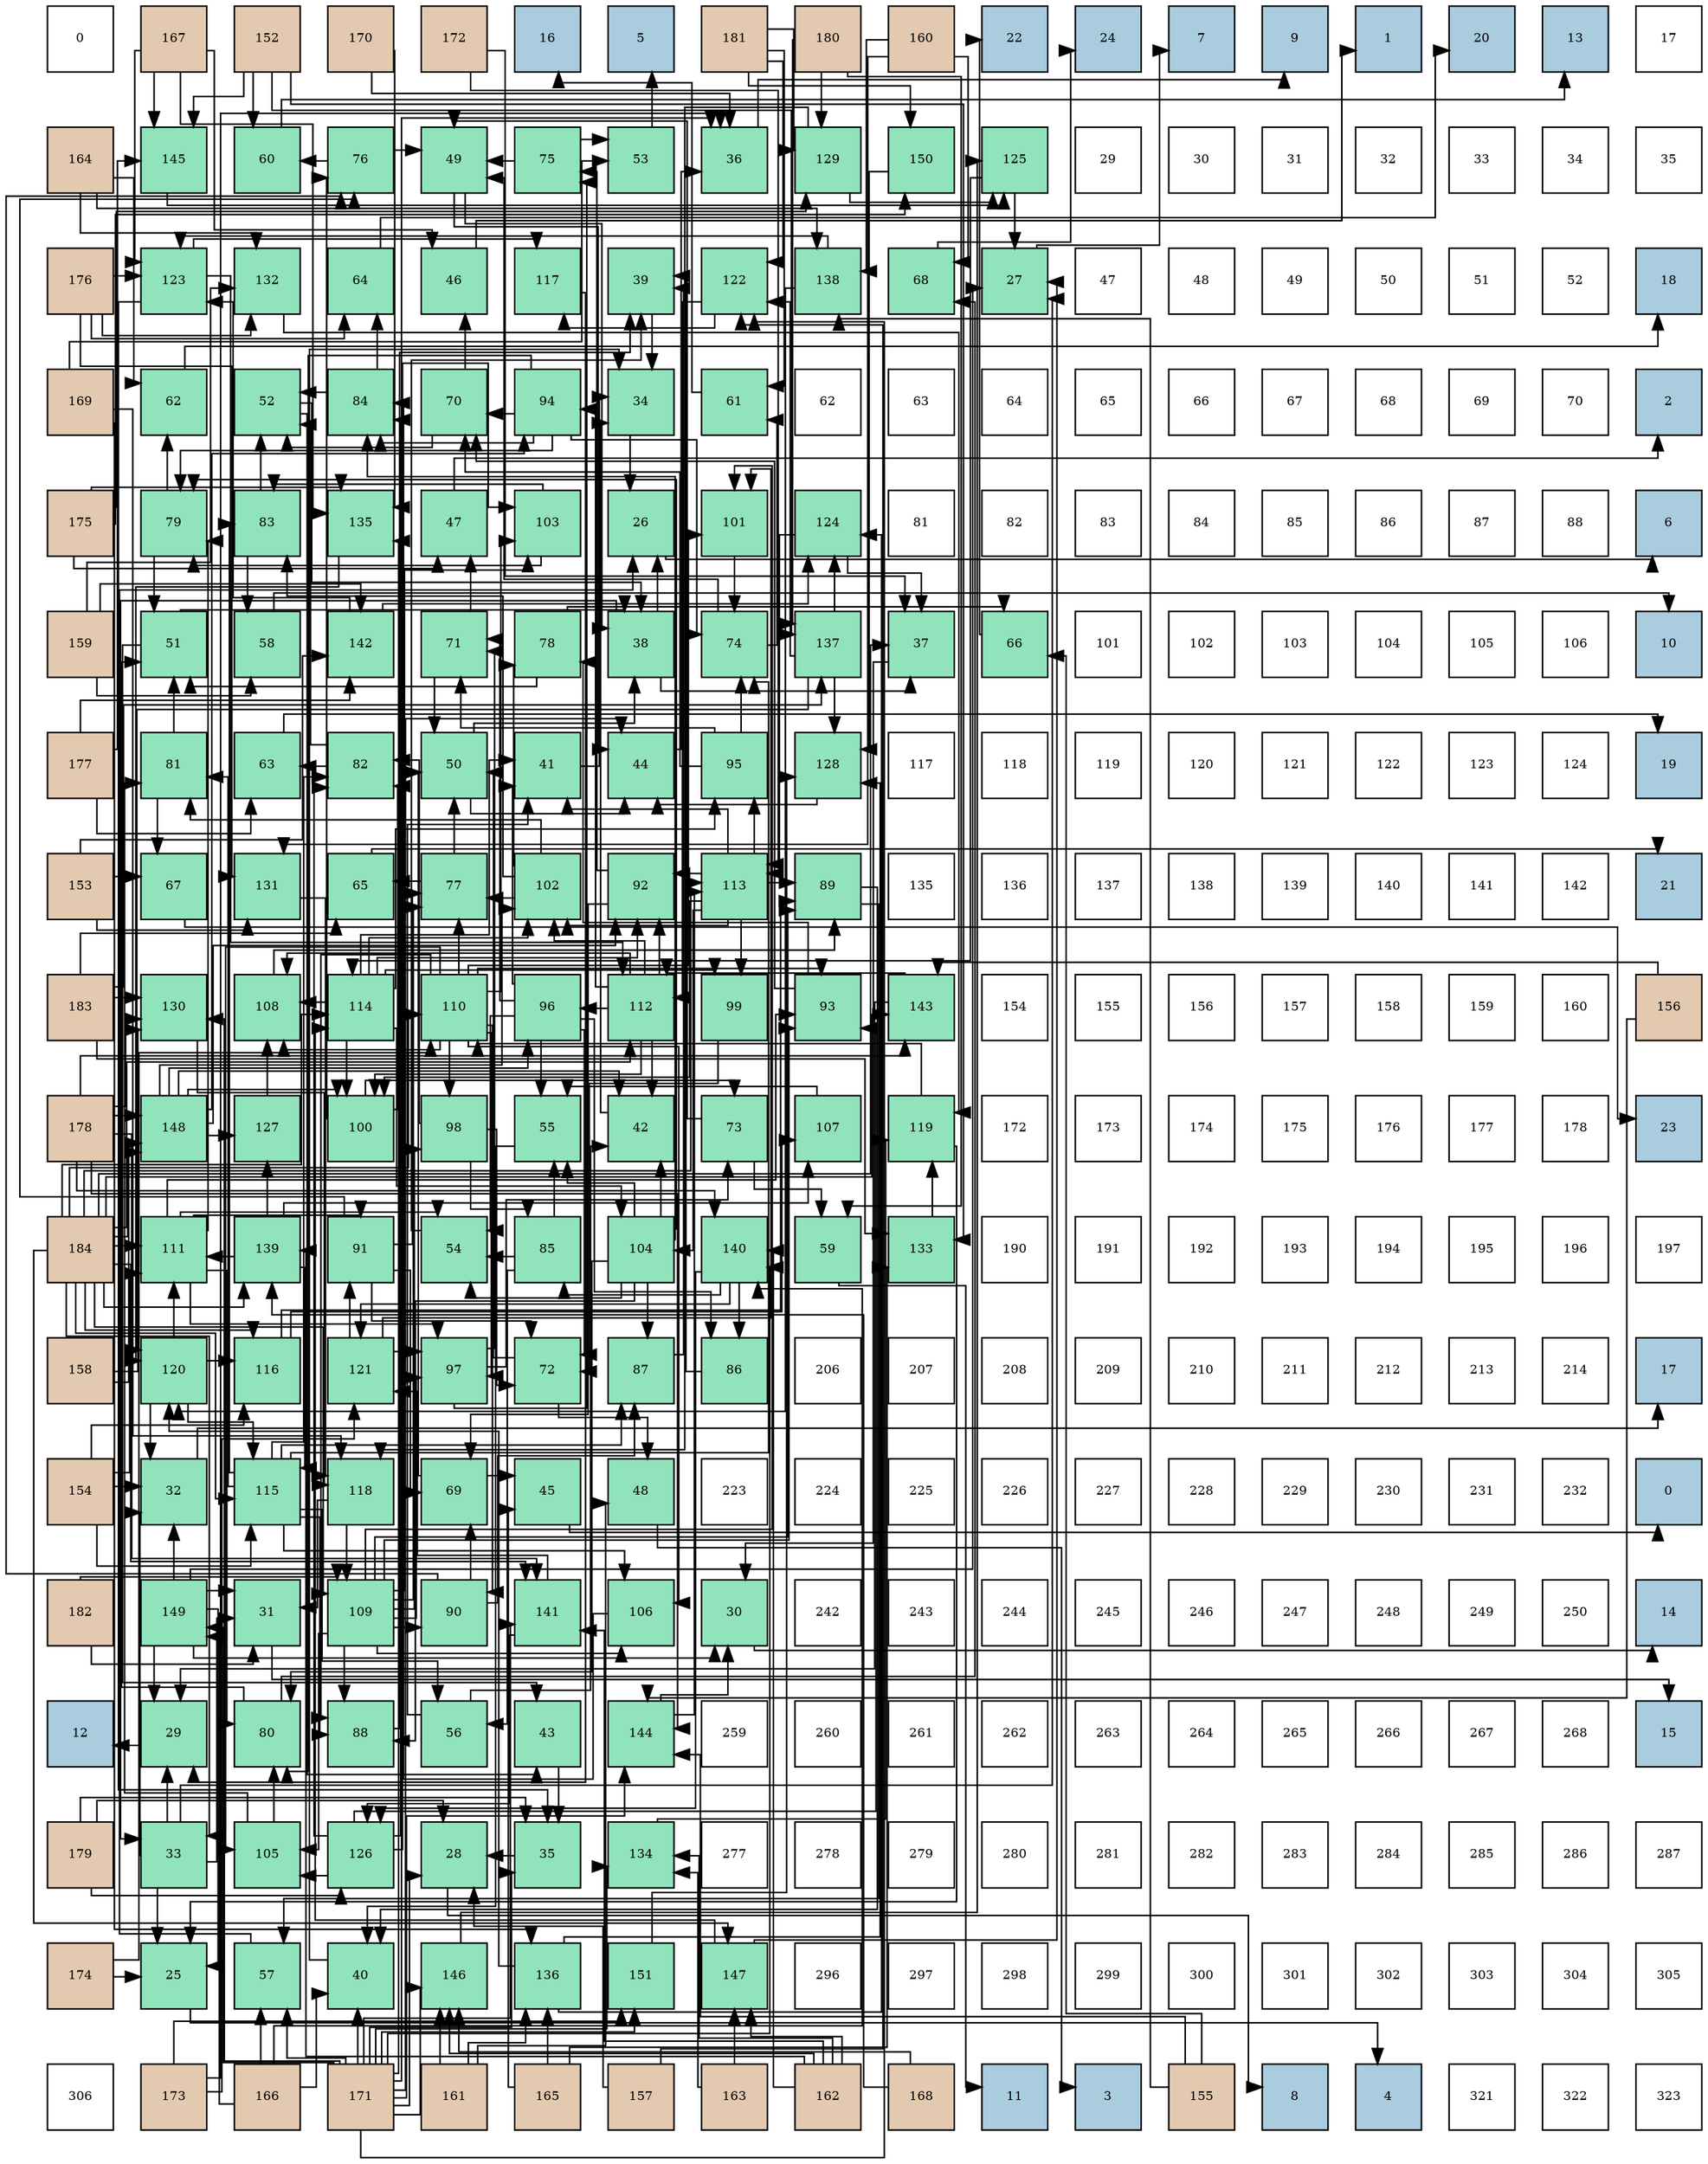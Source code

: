 digraph layout{
 rankdir=TB;
 splines=ortho;
 node [style=filled shape=square fixedsize=true width=0.6];
0[label="0", fontsize=8, fillcolor="#ffffff"];
1[label="167", fontsize=8, fillcolor="#e3c9af"];
2[label="152", fontsize=8, fillcolor="#e3c9af"];
3[label="170", fontsize=8, fillcolor="#e3c9af"];
4[label="172", fontsize=8, fillcolor="#e3c9af"];
5[label="16", fontsize=8, fillcolor="#a9ccde"];
6[label="5", fontsize=8, fillcolor="#a9ccde"];
7[label="181", fontsize=8, fillcolor="#e3c9af"];
8[label="180", fontsize=8, fillcolor="#e3c9af"];
9[label="160", fontsize=8, fillcolor="#e3c9af"];
10[label="22", fontsize=8, fillcolor="#a9ccde"];
11[label="24", fontsize=8, fillcolor="#a9ccde"];
12[label="7", fontsize=8, fillcolor="#a9ccde"];
13[label="9", fontsize=8, fillcolor="#a9ccde"];
14[label="1", fontsize=8, fillcolor="#a9ccde"];
15[label="20", fontsize=8, fillcolor="#a9ccde"];
16[label="13", fontsize=8, fillcolor="#a9ccde"];
17[label="17", fontsize=8, fillcolor="#ffffff"];
18[label="164", fontsize=8, fillcolor="#e3c9af"];
19[label="145", fontsize=8, fillcolor="#91e3bb"];
20[label="60", fontsize=8, fillcolor="#91e3bb"];
21[label="76", fontsize=8, fillcolor="#91e3bb"];
22[label="49", fontsize=8, fillcolor="#91e3bb"];
23[label="75", fontsize=8, fillcolor="#91e3bb"];
24[label="53", fontsize=8, fillcolor="#91e3bb"];
25[label="36", fontsize=8, fillcolor="#91e3bb"];
26[label="129", fontsize=8, fillcolor="#91e3bb"];
27[label="150", fontsize=8, fillcolor="#91e3bb"];
28[label="125", fontsize=8, fillcolor="#91e3bb"];
29[label="29", fontsize=8, fillcolor="#ffffff"];
30[label="30", fontsize=8, fillcolor="#ffffff"];
31[label="31", fontsize=8, fillcolor="#ffffff"];
32[label="32", fontsize=8, fillcolor="#ffffff"];
33[label="33", fontsize=8, fillcolor="#ffffff"];
34[label="34", fontsize=8, fillcolor="#ffffff"];
35[label="35", fontsize=8, fillcolor="#ffffff"];
36[label="176", fontsize=8, fillcolor="#e3c9af"];
37[label="123", fontsize=8, fillcolor="#91e3bb"];
38[label="132", fontsize=8, fillcolor="#91e3bb"];
39[label="64", fontsize=8, fillcolor="#91e3bb"];
40[label="46", fontsize=8, fillcolor="#91e3bb"];
41[label="117", fontsize=8, fillcolor="#91e3bb"];
42[label="39", fontsize=8, fillcolor="#91e3bb"];
43[label="122", fontsize=8, fillcolor="#91e3bb"];
44[label="138", fontsize=8, fillcolor="#91e3bb"];
45[label="68", fontsize=8, fillcolor="#91e3bb"];
46[label="27", fontsize=8, fillcolor="#91e3bb"];
47[label="47", fontsize=8, fillcolor="#ffffff"];
48[label="48", fontsize=8, fillcolor="#ffffff"];
49[label="49", fontsize=8, fillcolor="#ffffff"];
50[label="50", fontsize=8, fillcolor="#ffffff"];
51[label="51", fontsize=8, fillcolor="#ffffff"];
52[label="52", fontsize=8, fillcolor="#ffffff"];
53[label="18", fontsize=8, fillcolor="#a9ccde"];
54[label="169", fontsize=8, fillcolor="#e3c9af"];
55[label="62", fontsize=8, fillcolor="#91e3bb"];
56[label="52", fontsize=8, fillcolor="#91e3bb"];
57[label="84", fontsize=8, fillcolor="#91e3bb"];
58[label="70", fontsize=8, fillcolor="#91e3bb"];
59[label="94", fontsize=8, fillcolor="#91e3bb"];
60[label="34", fontsize=8, fillcolor="#91e3bb"];
61[label="61", fontsize=8, fillcolor="#91e3bb"];
62[label="62", fontsize=8, fillcolor="#ffffff"];
63[label="63", fontsize=8, fillcolor="#ffffff"];
64[label="64", fontsize=8, fillcolor="#ffffff"];
65[label="65", fontsize=8, fillcolor="#ffffff"];
66[label="66", fontsize=8, fillcolor="#ffffff"];
67[label="67", fontsize=8, fillcolor="#ffffff"];
68[label="68", fontsize=8, fillcolor="#ffffff"];
69[label="69", fontsize=8, fillcolor="#ffffff"];
70[label="70", fontsize=8, fillcolor="#ffffff"];
71[label="2", fontsize=8, fillcolor="#a9ccde"];
72[label="175", fontsize=8, fillcolor="#e3c9af"];
73[label="79", fontsize=8, fillcolor="#91e3bb"];
74[label="83", fontsize=8, fillcolor="#91e3bb"];
75[label="135", fontsize=8, fillcolor="#91e3bb"];
76[label="47", fontsize=8, fillcolor="#91e3bb"];
77[label="103", fontsize=8, fillcolor="#91e3bb"];
78[label="26", fontsize=8, fillcolor="#91e3bb"];
79[label="101", fontsize=8, fillcolor="#91e3bb"];
80[label="124", fontsize=8, fillcolor="#91e3bb"];
81[label="81", fontsize=8, fillcolor="#ffffff"];
82[label="82", fontsize=8, fillcolor="#ffffff"];
83[label="83", fontsize=8, fillcolor="#ffffff"];
84[label="84", fontsize=8, fillcolor="#ffffff"];
85[label="85", fontsize=8, fillcolor="#ffffff"];
86[label="86", fontsize=8, fillcolor="#ffffff"];
87[label="87", fontsize=8, fillcolor="#ffffff"];
88[label="88", fontsize=8, fillcolor="#ffffff"];
89[label="6", fontsize=8, fillcolor="#a9ccde"];
90[label="159", fontsize=8, fillcolor="#e3c9af"];
91[label="51", fontsize=8, fillcolor="#91e3bb"];
92[label="58", fontsize=8, fillcolor="#91e3bb"];
93[label="142", fontsize=8, fillcolor="#91e3bb"];
94[label="71", fontsize=8, fillcolor="#91e3bb"];
95[label="78", fontsize=8, fillcolor="#91e3bb"];
96[label="38", fontsize=8, fillcolor="#91e3bb"];
97[label="74", fontsize=8, fillcolor="#91e3bb"];
98[label="137", fontsize=8, fillcolor="#91e3bb"];
99[label="37", fontsize=8, fillcolor="#91e3bb"];
100[label="66", fontsize=8, fillcolor="#91e3bb"];
101[label="101", fontsize=8, fillcolor="#ffffff"];
102[label="102", fontsize=8, fillcolor="#ffffff"];
103[label="103", fontsize=8, fillcolor="#ffffff"];
104[label="104", fontsize=8, fillcolor="#ffffff"];
105[label="105", fontsize=8, fillcolor="#ffffff"];
106[label="106", fontsize=8, fillcolor="#ffffff"];
107[label="10", fontsize=8, fillcolor="#a9ccde"];
108[label="177", fontsize=8, fillcolor="#e3c9af"];
109[label="81", fontsize=8, fillcolor="#91e3bb"];
110[label="63", fontsize=8, fillcolor="#91e3bb"];
111[label="82", fontsize=8, fillcolor="#91e3bb"];
112[label="50", fontsize=8, fillcolor="#91e3bb"];
113[label="41", fontsize=8, fillcolor="#91e3bb"];
114[label="44", fontsize=8, fillcolor="#91e3bb"];
115[label="95", fontsize=8, fillcolor="#91e3bb"];
116[label="128", fontsize=8, fillcolor="#91e3bb"];
117[label="117", fontsize=8, fillcolor="#ffffff"];
118[label="118", fontsize=8, fillcolor="#ffffff"];
119[label="119", fontsize=8, fillcolor="#ffffff"];
120[label="120", fontsize=8, fillcolor="#ffffff"];
121[label="121", fontsize=8, fillcolor="#ffffff"];
122[label="122", fontsize=8, fillcolor="#ffffff"];
123[label="123", fontsize=8, fillcolor="#ffffff"];
124[label="124", fontsize=8, fillcolor="#ffffff"];
125[label="19", fontsize=8, fillcolor="#a9ccde"];
126[label="153", fontsize=8, fillcolor="#e3c9af"];
127[label="67", fontsize=8, fillcolor="#91e3bb"];
128[label="131", fontsize=8, fillcolor="#91e3bb"];
129[label="65", fontsize=8, fillcolor="#91e3bb"];
130[label="77", fontsize=8, fillcolor="#91e3bb"];
131[label="102", fontsize=8, fillcolor="#91e3bb"];
132[label="92", fontsize=8, fillcolor="#91e3bb"];
133[label="113", fontsize=8, fillcolor="#91e3bb"];
134[label="89", fontsize=8, fillcolor="#91e3bb"];
135[label="135", fontsize=8, fillcolor="#ffffff"];
136[label="136", fontsize=8, fillcolor="#ffffff"];
137[label="137", fontsize=8, fillcolor="#ffffff"];
138[label="138", fontsize=8, fillcolor="#ffffff"];
139[label="139", fontsize=8, fillcolor="#ffffff"];
140[label="140", fontsize=8, fillcolor="#ffffff"];
141[label="141", fontsize=8, fillcolor="#ffffff"];
142[label="142", fontsize=8, fillcolor="#ffffff"];
143[label="21", fontsize=8, fillcolor="#a9ccde"];
144[label="183", fontsize=8, fillcolor="#e3c9af"];
145[label="130", fontsize=8, fillcolor="#91e3bb"];
146[label="108", fontsize=8, fillcolor="#91e3bb"];
147[label="114", fontsize=8, fillcolor="#91e3bb"];
148[label="110", fontsize=8, fillcolor="#91e3bb"];
149[label="96", fontsize=8, fillcolor="#91e3bb"];
150[label="112", fontsize=8, fillcolor="#91e3bb"];
151[label="99", fontsize=8, fillcolor="#91e3bb"];
152[label="93", fontsize=8, fillcolor="#91e3bb"];
153[label="143", fontsize=8, fillcolor="#91e3bb"];
154[label="154", fontsize=8, fillcolor="#ffffff"];
155[label="155", fontsize=8, fillcolor="#ffffff"];
156[label="156", fontsize=8, fillcolor="#ffffff"];
157[label="157", fontsize=8, fillcolor="#ffffff"];
158[label="158", fontsize=8, fillcolor="#ffffff"];
159[label="159", fontsize=8, fillcolor="#ffffff"];
160[label="160", fontsize=8, fillcolor="#ffffff"];
161[label="156", fontsize=8, fillcolor="#e3c9af"];
162[label="178", fontsize=8, fillcolor="#e3c9af"];
163[label="148", fontsize=8, fillcolor="#91e3bb"];
164[label="127", fontsize=8, fillcolor="#91e3bb"];
165[label="100", fontsize=8, fillcolor="#91e3bb"];
166[label="98", fontsize=8, fillcolor="#91e3bb"];
167[label="55", fontsize=8, fillcolor="#91e3bb"];
168[label="42", fontsize=8, fillcolor="#91e3bb"];
169[label="73", fontsize=8, fillcolor="#91e3bb"];
170[label="107", fontsize=8, fillcolor="#91e3bb"];
171[label="119", fontsize=8, fillcolor="#91e3bb"];
172[label="172", fontsize=8, fillcolor="#ffffff"];
173[label="173", fontsize=8, fillcolor="#ffffff"];
174[label="174", fontsize=8, fillcolor="#ffffff"];
175[label="175", fontsize=8, fillcolor="#ffffff"];
176[label="176", fontsize=8, fillcolor="#ffffff"];
177[label="177", fontsize=8, fillcolor="#ffffff"];
178[label="178", fontsize=8, fillcolor="#ffffff"];
179[label="23", fontsize=8, fillcolor="#a9ccde"];
180[label="184", fontsize=8, fillcolor="#e3c9af"];
181[label="111", fontsize=8, fillcolor="#91e3bb"];
182[label="139", fontsize=8, fillcolor="#91e3bb"];
183[label="91", fontsize=8, fillcolor="#91e3bb"];
184[label="54", fontsize=8, fillcolor="#91e3bb"];
185[label="85", fontsize=8, fillcolor="#91e3bb"];
186[label="104", fontsize=8, fillcolor="#91e3bb"];
187[label="140", fontsize=8, fillcolor="#91e3bb"];
188[label="59", fontsize=8, fillcolor="#91e3bb"];
189[label="133", fontsize=8, fillcolor="#91e3bb"];
190[label="190", fontsize=8, fillcolor="#ffffff"];
191[label="191", fontsize=8, fillcolor="#ffffff"];
192[label="192", fontsize=8, fillcolor="#ffffff"];
193[label="193", fontsize=8, fillcolor="#ffffff"];
194[label="194", fontsize=8, fillcolor="#ffffff"];
195[label="195", fontsize=8, fillcolor="#ffffff"];
196[label="196", fontsize=8, fillcolor="#ffffff"];
197[label="197", fontsize=8, fillcolor="#ffffff"];
198[label="158", fontsize=8, fillcolor="#e3c9af"];
199[label="120", fontsize=8, fillcolor="#91e3bb"];
200[label="116", fontsize=8, fillcolor="#91e3bb"];
201[label="121", fontsize=8, fillcolor="#91e3bb"];
202[label="97", fontsize=8, fillcolor="#91e3bb"];
203[label="72", fontsize=8, fillcolor="#91e3bb"];
204[label="87", fontsize=8, fillcolor="#91e3bb"];
205[label="86", fontsize=8, fillcolor="#91e3bb"];
206[label="206", fontsize=8, fillcolor="#ffffff"];
207[label="207", fontsize=8, fillcolor="#ffffff"];
208[label="208", fontsize=8, fillcolor="#ffffff"];
209[label="209", fontsize=8, fillcolor="#ffffff"];
210[label="210", fontsize=8, fillcolor="#ffffff"];
211[label="211", fontsize=8, fillcolor="#ffffff"];
212[label="212", fontsize=8, fillcolor="#ffffff"];
213[label="213", fontsize=8, fillcolor="#ffffff"];
214[label="214", fontsize=8, fillcolor="#ffffff"];
215[label="17", fontsize=8, fillcolor="#a9ccde"];
216[label="154", fontsize=8, fillcolor="#e3c9af"];
217[label="32", fontsize=8, fillcolor="#91e3bb"];
218[label="115", fontsize=8, fillcolor="#91e3bb"];
219[label="118", fontsize=8, fillcolor="#91e3bb"];
220[label="69", fontsize=8, fillcolor="#91e3bb"];
221[label="45", fontsize=8, fillcolor="#91e3bb"];
222[label="48", fontsize=8, fillcolor="#91e3bb"];
223[label="223", fontsize=8, fillcolor="#ffffff"];
224[label="224", fontsize=8, fillcolor="#ffffff"];
225[label="225", fontsize=8, fillcolor="#ffffff"];
226[label="226", fontsize=8, fillcolor="#ffffff"];
227[label="227", fontsize=8, fillcolor="#ffffff"];
228[label="228", fontsize=8, fillcolor="#ffffff"];
229[label="229", fontsize=8, fillcolor="#ffffff"];
230[label="230", fontsize=8, fillcolor="#ffffff"];
231[label="231", fontsize=8, fillcolor="#ffffff"];
232[label="232", fontsize=8, fillcolor="#ffffff"];
233[label="0", fontsize=8, fillcolor="#a9ccde"];
234[label="182", fontsize=8, fillcolor="#e3c9af"];
235[label="149", fontsize=8, fillcolor="#91e3bb"];
236[label="31", fontsize=8, fillcolor="#91e3bb"];
237[label="109", fontsize=8, fillcolor="#91e3bb"];
238[label="90", fontsize=8, fillcolor="#91e3bb"];
239[label="141", fontsize=8, fillcolor="#91e3bb"];
240[label="106", fontsize=8, fillcolor="#91e3bb"];
241[label="30", fontsize=8, fillcolor="#91e3bb"];
242[label="242", fontsize=8, fillcolor="#ffffff"];
243[label="243", fontsize=8, fillcolor="#ffffff"];
244[label="244", fontsize=8, fillcolor="#ffffff"];
245[label="245", fontsize=8, fillcolor="#ffffff"];
246[label="246", fontsize=8, fillcolor="#ffffff"];
247[label="247", fontsize=8, fillcolor="#ffffff"];
248[label="248", fontsize=8, fillcolor="#ffffff"];
249[label="249", fontsize=8, fillcolor="#ffffff"];
250[label="250", fontsize=8, fillcolor="#ffffff"];
251[label="14", fontsize=8, fillcolor="#a9ccde"];
252[label="12", fontsize=8, fillcolor="#a9ccde"];
253[label="29", fontsize=8, fillcolor="#91e3bb"];
254[label="80", fontsize=8, fillcolor="#91e3bb"];
255[label="88", fontsize=8, fillcolor="#91e3bb"];
256[label="56", fontsize=8, fillcolor="#91e3bb"];
257[label="43", fontsize=8, fillcolor="#91e3bb"];
258[label="144", fontsize=8, fillcolor="#91e3bb"];
259[label="259", fontsize=8, fillcolor="#ffffff"];
260[label="260", fontsize=8, fillcolor="#ffffff"];
261[label="261", fontsize=8, fillcolor="#ffffff"];
262[label="262", fontsize=8, fillcolor="#ffffff"];
263[label="263", fontsize=8, fillcolor="#ffffff"];
264[label="264", fontsize=8, fillcolor="#ffffff"];
265[label="265", fontsize=8, fillcolor="#ffffff"];
266[label="266", fontsize=8, fillcolor="#ffffff"];
267[label="267", fontsize=8, fillcolor="#ffffff"];
268[label="268", fontsize=8, fillcolor="#ffffff"];
269[label="15", fontsize=8, fillcolor="#a9ccde"];
270[label="179", fontsize=8, fillcolor="#e3c9af"];
271[label="33", fontsize=8, fillcolor="#91e3bb"];
272[label="105", fontsize=8, fillcolor="#91e3bb"];
273[label="126", fontsize=8, fillcolor="#91e3bb"];
274[label="28", fontsize=8, fillcolor="#91e3bb"];
275[label="35", fontsize=8, fillcolor="#91e3bb"];
276[label="134", fontsize=8, fillcolor="#91e3bb"];
277[label="277", fontsize=8, fillcolor="#ffffff"];
278[label="278", fontsize=8, fillcolor="#ffffff"];
279[label="279", fontsize=8, fillcolor="#ffffff"];
280[label="280", fontsize=8, fillcolor="#ffffff"];
281[label="281", fontsize=8, fillcolor="#ffffff"];
282[label="282", fontsize=8, fillcolor="#ffffff"];
283[label="283", fontsize=8, fillcolor="#ffffff"];
284[label="284", fontsize=8, fillcolor="#ffffff"];
285[label="285", fontsize=8, fillcolor="#ffffff"];
286[label="286", fontsize=8, fillcolor="#ffffff"];
287[label="287", fontsize=8, fillcolor="#ffffff"];
288[label="174", fontsize=8, fillcolor="#e3c9af"];
289[label="25", fontsize=8, fillcolor="#91e3bb"];
290[label="57", fontsize=8, fillcolor="#91e3bb"];
291[label="40", fontsize=8, fillcolor="#91e3bb"];
292[label="146", fontsize=8, fillcolor="#91e3bb"];
293[label="136", fontsize=8, fillcolor="#91e3bb"];
294[label="151", fontsize=8, fillcolor="#91e3bb"];
295[label="147", fontsize=8, fillcolor="#91e3bb"];
296[label="296", fontsize=8, fillcolor="#ffffff"];
297[label="297", fontsize=8, fillcolor="#ffffff"];
298[label="298", fontsize=8, fillcolor="#ffffff"];
299[label="299", fontsize=8, fillcolor="#ffffff"];
300[label="300", fontsize=8, fillcolor="#ffffff"];
301[label="301", fontsize=8, fillcolor="#ffffff"];
302[label="302", fontsize=8, fillcolor="#ffffff"];
303[label="303", fontsize=8, fillcolor="#ffffff"];
304[label="304", fontsize=8, fillcolor="#ffffff"];
305[label="305", fontsize=8, fillcolor="#ffffff"];
306[label="306", fontsize=8, fillcolor="#ffffff"];
307[label="173", fontsize=8, fillcolor="#e3c9af"];
308[label="166", fontsize=8, fillcolor="#e3c9af"];
309[label="171", fontsize=8, fillcolor="#e3c9af"];
310[label="161", fontsize=8, fillcolor="#e3c9af"];
311[label="165", fontsize=8, fillcolor="#e3c9af"];
312[label="157", fontsize=8, fillcolor="#e3c9af"];
313[label="163", fontsize=8, fillcolor="#e3c9af"];
314[label="162", fontsize=8, fillcolor="#e3c9af"];
315[label="168", fontsize=8, fillcolor="#e3c9af"];
316[label="11", fontsize=8, fillcolor="#a9ccde"];
317[label="3", fontsize=8, fillcolor="#a9ccde"];
318[label="155", fontsize=8, fillcolor="#e3c9af"];
319[label="8", fontsize=8, fillcolor="#a9ccde"];
320[label="4", fontsize=8, fillcolor="#a9ccde"];
321[label="321", fontsize=8, fillcolor="#ffffff"];
322[label="322", fontsize=8, fillcolor="#ffffff"];
323[label="323", fontsize=8, fillcolor="#ffffff"];
edge [constraint=false, style=vis];289 -> 320;
78 -> 89;
46 -> 12;
274 -> 319;
253 -> 252;
241 -> 251;
236 -> 269;
217 -> 215;
271 -> 289;
271 -> 46;
271 -> 253;
271 -> 236;
271 -> 217;
60 -> 78;
275 -> 274;
25 -> 13;
99 -> 241;
96 -> 78;
96 -> 271;
96 -> 99;
42 -> 60;
291 -> 60;
113 -> 60;
168 -> 60;
257 -> 275;
114 -> 25;
221 -> 233;
40 -> 14;
76 -> 71;
222 -> 317;
22 -> 96;
22 -> 114;
112 -> 96;
112 -> 114;
91 -> 96;
91 -> 257;
56 -> 96;
56 -> 257;
24 -> 6;
184 -> 42;
167 -> 291;
256 -> 113;
256 -> 168;
290 -> 78;
92 -> 107;
188 -> 316;
20 -> 16;
61 -> 5;
55 -> 53;
110 -> 125;
39 -> 15;
129 -> 143;
100 -> 10;
127 -> 179;
45 -> 11;
220 -> 221;
220 -> 112;
58 -> 40;
58 -> 56;
94 -> 76;
94 -> 112;
203 -> 222;
203 -> 112;
169 -> 22;
169 -> 188;
97 -> 22;
97 -> 61;
23 -> 22;
23 -> 24;
21 -> 22;
21 -> 20;
130 -> 112;
130 -> 129;
95 -> 91;
95 -> 100;
73 -> 91;
73 -> 55;
254 -> 91;
254 -> 45;
109 -> 91;
109 -> 127;
111 -> 56;
111 -> 110;
74 -> 56;
74 -> 92;
57 -> 56;
57 -> 39;
185 -> 184;
185 -> 167;
185 -> 256;
205 -> 42;
204 -> 42;
255 -> 42;
134 -> 291;
134 -> 290;
238 -> 220;
238 -> 21;
238 -> 204;
183 -> 220;
183 -> 203;
183 -> 21;
183 -> 130;
132 -> 220;
132 -> 23;
152 -> 58;
152 -> 95;
59 -> 58;
59 -> 97;
59 -> 73;
59 -> 254;
59 -> 57;
115 -> 58;
115 -> 94;
115 -> 97;
149 -> 113;
149 -> 184;
149 -> 167;
149 -> 94;
149 -> 203;
149 -> 205;
202 -> 94;
202 -> 169;
202 -> 23;
166 -> 203;
166 -> 111;
166 -> 185;
151 -> 203;
165 -> 169;
165 -> 21;
165 -> 111;
79 -> 97;
131 -> 130;
131 -> 95;
131 -> 109;
131 -> 74;
77 -> 73;
77 -> 74;
186 -> 168;
186 -> 184;
186 -> 167;
186 -> 73;
186 -> 254;
186 -> 57;
186 -> 204;
186 -> 255;
272 -> 254;
272 -> 109;
240 -> 57;
170 -> 167;
146 -> 134;
237 -> 130;
237 -> 255;
237 -> 134;
237 -> 238;
237 -> 152;
237 -> 202;
237 -> 166;
237 -> 79;
237 -> 77;
237 -> 272;
237 -> 240;
148 -> 130;
148 -> 255;
148 -> 238;
148 -> 152;
148 -> 202;
148 -> 166;
148 -> 79;
148 -> 77;
148 -> 272;
148 -> 240;
148 -> 146;
181 -> 184;
181 -> 73;
181 -> 254;
181 -> 183;
181 -> 152;
181 -> 202;
150 -> 168;
150 -> 132;
150 -> 59;
150 -> 149;
150 -> 165;
150 -> 131;
150 -> 146;
133 -> 113;
133 -> 134;
133 -> 132;
133 -> 115;
133 -> 151;
133 -> 165;
133 -> 131;
133 -> 186;
147 -> 113;
147 -> 132;
147 -> 115;
147 -> 151;
147 -> 165;
147 -> 131;
147 -> 186;
147 -> 146;
218 -> 256;
218 -> 97;
218 -> 109;
218 -> 111;
218 -> 74;
218 -> 204;
218 -> 255;
218 -> 240;
200 -> 134;
200 -> 170;
41 -> 253;
219 -> 236;
219 -> 237;
171 -> 289;
171 -> 148;
199 -> 217;
199 -> 181;
199 -> 218;
199 -> 200;
201 -> 183;
201 -> 202;
201 -> 79;
43 -> 150;
43 -> 41;
37 -> 275;
37 -> 150;
37 -> 41;
80 -> 99;
80 -> 133;
28 -> 46;
28 -> 147;
273 -> 111;
273 -> 57;
273 -> 152;
273 -> 77;
273 -> 272;
164 -> 146;
116 -> 114;
26 -> 219;
26 -> 28;
145 -> 219;
128 -> 219;
38 -> 171;
189 -> 171;
276 -> 171;
75 -> 199;
293 -> 199;
293 -> 80;
293 -> 116;
98 -> 199;
98 -> 43;
98 -> 80;
98 -> 116;
44 -> 199;
44 -> 37;
182 -> 170;
182 -> 181;
182 -> 218;
182 -> 164;
187 -> 185;
187 -> 205;
187 -> 201;
187 -> 273;
239 -> 201;
239 -> 273;
93 -> 37;
93 -> 80;
153 -> 253;
153 -> 150;
258 -> 241;
258 -> 133;
19 -> 28;
292 -> 28;
295 -> 46;
295 -> 147;
163 -> 168;
163 -> 132;
163 -> 59;
163 -> 149;
163 -> 165;
163 -> 131;
163 -> 164;
235 -> 289;
235 -> 46;
235 -> 253;
235 -> 241;
235 -> 236;
235 -> 217;
27 -> 116;
294 -> 116;
2 -> 20;
2 -> 189;
2 -> 98;
2 -> 19;
126 -> 127;
126 -> 128;
126 -> 93;
216 -> 217;
216 -> 181;
216 -> 218;
216 -> 200;
318 -> 100;
318 -> 44;
318 -> 258;
161 -> 153;
161 -> 258;
312 -> 274;
312 -> 43;
198 -> 145;
198 -> 163;
90 -> 92;
90 -> 38;
90 -> 93;
9 -> 45;
9 -> 128;
9 -> 44;
310 -> 222;
310 -> 293;
310 -> 292;
314 -> 276;
314 -> 182;
314 -> 187;
314 -> 239;
314 -> 292;
314 -> 295;
313 -> 276;
313 -> 295;
18 -> 55;
18 -> 38;
18 -> 44;
311 -> 221;
311 -> 189;
311 -> 293;
308 -> 291;
308 -> 290;
308 -> 187;
308 -> 235;
1 -> 40;
1 -> 37;
1 -> 75;
1 -> 19;
315 -> 182;
315 -> 292;
54 -> 24;
54 -> 219;
54 -> 293;
3 -> 25;
3 -> 75;
309 -> 274;
309 -> 275;
309 -> 25;
309 -> 291;
309 -> 114;
309 -> 290;
309 -> 43;
309 -> 145;
309 -> 276;
309 -> 75;
309 -> 187;
309 -> 239;
309 -> 258;
309 -> 292;
309 -> 235;
309 -> 294;
4 -> 99;
4 -> 133;
307 -> 25;
307 -> 201;
307 -> 294;
288 -> 289;
288 -> 148;
72 -> 76;
72 -> 26;
72 -> 75;
72 -> 27;
36 -> 39;
36 -> 37;
36 -> 128;
36 -> 38;
108 -> 110;
108 -> 93;
108 -> 19;
162 -> 145;
162 -> 187;
162 -> 239;
162 -> 153;
162 -> 258;
162 -> 163;
270 -> 274;
270 -> 275;
270 -> 273;
8 -> 188;
8 -> 26;
8 -> 98;
7 -> 61;
7 -> 43;
7 -> 26;
7 -> 27;
234 -> 236;
234 -> 237;
144 -> 129;
144 -> 145;
144 -> 189;
144 -> 98;
180 -> 271;
180 -> 99;
180 -> 237;
180 -> 148;
180 -> 181;
180 -> 150;
180 -> 133;
180 -> 147;
180 -> 218;
180 -> 200;
180 -> 182;
180 -> 239;
180 -> 153;
180 -> 295;
180 -> 163;
edge [constraint=true, style=invis];
0 -> 18 -> 36 -> 54 -> 72 -> 90 -> 108 -> 126 -> 144 -> 162 -> 180 -> 198 -> 216 -> 234 -> 252 -> 270 -> 288 -> 306;
1 -> 19 -> 37 -> 55 -> 73 -> 91 -> 109 -> 127 -> 145 -> 163 -> 181 -> 199 -> 217 -> 235 -> 253 -> 271 -> 289 -> 307;
2 -> 20 -> 38 -> 56 -> 74 -> 92 -> 110 -> 128 -> 146 -> 164 -> 182 -> 200 -> 218 -> 236 -> 254 -> 272 -> 290 -> 308;
3 -> 21 -> 39 -> 57 -> 75 -> 93 -> 111 -> 129 -> 147 -> 165 -> 183 -> 201 -> 219 -> 237 -> 255 -> 273 -> 291 -> 309;
4 -> 22 -> 40 -> 58 -> 76 -> 94 -> 112 -> 130 -> 148 -> 166 -> 184 -> 202 -> 220 -> 238 -> 256 -> 274 -> 292 -> 310;
5 -> 23 -> 41 -> 59 -> 77 -> 95 -> 113 -> 131 -> 149 -> 167 -> 185 -> 203 -> 221 -> 239 -> 257 -> 275 -> 293 -> 311;
6 -> 24 -> 42 -> 60 -> 78 -> 96 -> 114 -> 132 -> 150 -> 168 -> 186 -> 204 -> 222 -> 240 -> 258 -> 276 -> 294 -> 312;
7 -> 25 -> 43 -> 61 -> 79 -> 97 -> 115 -> 133 -> 151 -> 169 -> 187 -> 205 -> 223 -> 241 -> 259 -> 277 -> 295 -> 313;
8 -> 26 -> 44 -> 62 -> 80 -> 98 -> 116 -> 134 -> 152 -> 170 -> 188 -> 206 -> 224 -> 242 -> 260 -> 278 -> 296 -> 314;
9 -> 27 -> 45 -> 63 -> 81 -> 99 -> 117 -> 135 -> 153 -> 171 -> 189 -> 207 -> 225 -> 243 -> 261 -> 279 -> 297 -> 315;
10 -> 28 -> 46 -> 64 -> 82 -> 100 -> 118 -> 136 -> 154 -> 172 -> 190 -> 208 -> 226 -> 244 -> 262 -> 280 -> 298 -> 316;
11 -> 29 -> 47 -> 65 -> 83 -> 101 -> 119 -> 137 -> 155 -> 173 -> 191 -> 209 -> 227 -> 245 -> 263 -> 281 -> 299 -> 317;
12 -> 30 -> 48 -> 66 -> 84 -> 102 -> 120 -> 138 -> 156 -> 174 -> 192 -> 210 -> 228 -> 246 -> 264 -> 282 -> 300 -> 318;
13 -> 31 -> 49 -> 67 -> 85 -> 103 -> 121 -> 139 -> 157 -> 175 -> 193 -> 211 -> 229 -> 247 -> 265 -> 283 -> 301 -> 319;
14 -> 32 -> 50 -> 68 -> 86 -> 104 -> 122 -> 140 -> 158 -> 176 -> 194 -> 212 -> 230 -> 248 -> 266 -> 284 -> 302 -> 320;
15 -> 33 -> 51 -> 69 -> 87 -> 105 -> 123 -> 141 -> 159 -> 177 -> 195 -> 213 -> 231 -> 249 -> 267 -> 285 -> 303 -> 321;
16 -> 34 -> 52 -> 70 -> 88 -> 106 -> 124 -> 142 -> 160 -> 178 -> 196 -> 214 -> 232 -> 250 -> 268 -> 286 -> 304 -> 322;
17 -> 35 -> 53 -> 71 -> 89 -> 107 -> 125 -> 143 -> 161 -> 179 -> 197 -> 215 -> 233 -> 251 -> 269 -> 287 -> 305 -> 323;
rank = same {0 -> 1 -> 2 -> 3 -> 4 -> 5 -> 6 -> 7 -> 8 -> 9 -> 10 -> 11 -> 12 -> 13 -> 14 -> 15 -> 16 -> 17};
rank = same {18 -> 19 -> 20 -> 21 -> 22 -> 23 -> 24 -> 25 -> 26 -> 27 -> 28 -> 29 -> 30 -> 31 -> 32 -> 33 -> 34 -> 35};
rank = same {36 -> 37 -> 38 -> 39 -> 40 -> 41 -> 42 -> 43 -> 44 -> 45 -> 46 -> 47 -> 48 -> 49 -> 50 -> 51 -> 52 -> 53};
rank = same {54 -> 55 -> 56 -> 57 -> 58 -> 59 -> 60 -> 61 -> 62 -> 63 -> 64 -> 65 -> 66 -> 67 -> 68 -> 69 -> 70 -> 71};
rank = same {72 -> 73 -> 74 -> 75 -> 76 -> 77 -> 78 -> 79 -> 80 -> 81 -> 82 -> 83 -> 84 -> 85 -> 86 -> 87 -> 88 -> 89};
rank = same {90 -> 91 -> 92 -> 93 -> 94 -> 95 -> 96 -> 97 -> 98 -> 99 -> 100 -> 101 -> 102 -> 103 -> 104 -> 105 -> 106 -> 107};
rank = same {108 -> 109 -> 110 -> 111 -> 112 -> 113 -> 114 -> 115 -> 116 -> 117 -> 118 -> 119 -> 120 -> 121 -> 122 -> 123 -> 124 -> 125};
rank = same {126 -> 127 -> 128 -> 129 -> 130 -> 131 -> 132 -> 133 -> 134 -> 135 -> 136 -> 137 -> 138 -> 139 -> 140 -> 141 -> 142 -> 143};
rank = same {144 -> 145 -> 146 -> 147 -> 148 -> 149 -> 150 -> 151 -> 152 -> 153 -> 154 -> 155 -> 156 -> 157 -> 158 -> 159 -> 160 -> 161};
rank = same {162 -> 163 -> 164 -> 165 -> 166 -> 167 -> 168 -> 169 -> 170 -> 171 -> 172 -> 173 -> 174 -> 175 -> 176 -> 177 -> 178 -> 179};
rank = same {180 -> 181 -> 182 -> 183 -> 184 -> 185 -> 186 -> 187 -> 188 -> 189 -> 190 -> 191 -> 192 -> 193 -> 194 -> 195 -> 196 -> 197};
rank = same {198 -> 199 -> 200 -> 201 -> 202 -> 203 -> 204 -> 205 -> 206 -> 207 -> 208 -> 209 -> 210 -> 211 -> 212 -> 213 -> 214 -> 215};
rank = same {216 -> 217 -> 218 -> 219 -> 220 -> 221 -> 222 -> 223 -> 224 -> 225 -> 226 -> 227 -> 228 -> 229 -> 230 -> 231 -> 232 -> 233};
rank = same {234 -> 235 -> 236 -> 237 -> 238 -> 239 -> 240 -> 241 -> 242 -> 243 -> 244 -> 245 -> 246 -> 247 -> 248 -> 249 -> 250 -> 251};
rank = same {252 -> 253 -> 254 -> 255 -> 256 -> 257 -> 258 -> 259 -> 260 -> 261 -> 262 -> 263 -> 264 -> 265 -> 266 -> 267 -> 268 -> 269};
rank = same {270 -> 271 -> 272 -> 273 -> 274 -> 275 -> 276 -> 277 -> 278 -> 279 -> 280 -> 281 -> 282 -> 283 -> 284 -> 285 -> 286 -> 287};
rank = same {288 -> 289 -> 290 -> 291 -> 292 -> 293 -> 294 -> 295 -> 296 -> 297 -> 298 -> 299 -> 300 -> 301 -> 302 -> 303 -> 304 -> 305};
rank = same {306 -> 307 -> 308 -> 309 -> 310 -> 311 -> 312 -> 313 -> 314 -> 315 -> 316 -> 317 -> 318 -> 319 -> 320 -> 321 -> 322 -> 323};
}